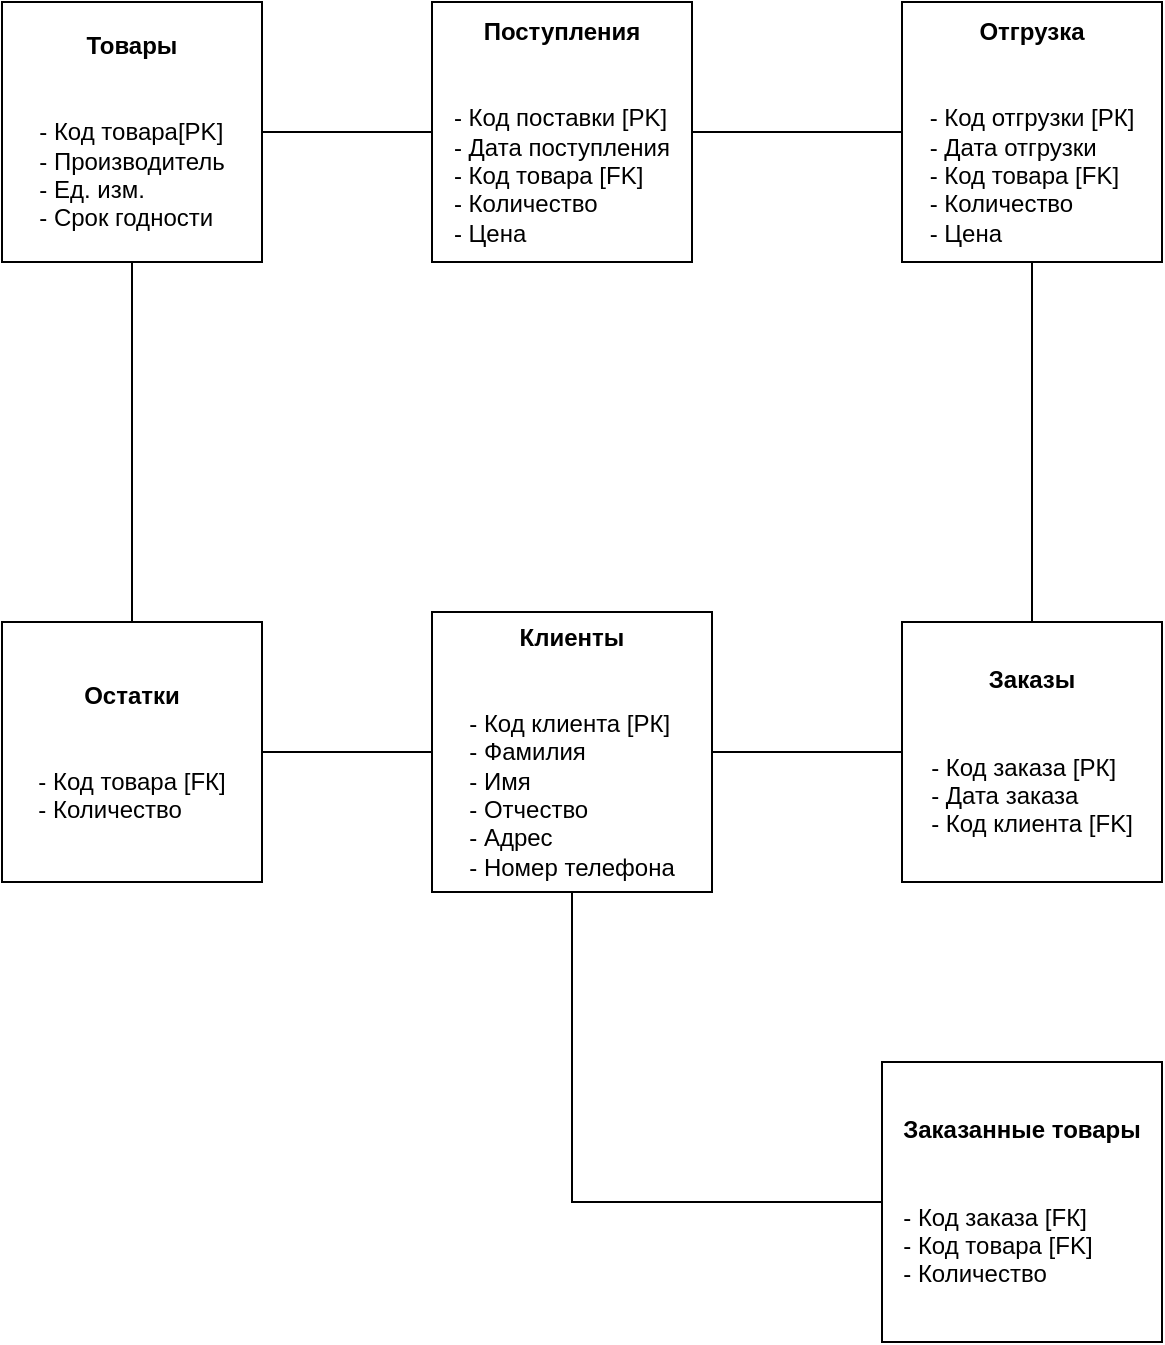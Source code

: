 <mxfile version="21.0.10" type="github">
  <diagram name="Страница 1" id="EsVzmipUeOq_I8Pfm2mz">
    <mxGraphModel dx="870" dy="1012" grid="1" gridSize="10" guides="1" tooltips="1" connect="1" arrows="1" fold="1" page="1" pageScale="1" pageWidth="827" pageHeight="1169" math="0" shadow="0">
      <root>
        <mxCell id="0" />
        <mxCell id="1" parent="0" />
        <mxCell id="vslmiOm4VrxvY7SdpUOw-21" value="" style="endArrow=none;html=1;rounded=0;entryX=0.5;entryY=0;entryDx=0;entryDy=0;edgeStyle=orthogonalEdgeStyle;exitX=0.5;exitY=1;exitDx=0;exitDy=0;" parent="1" source="vslmiOm4VrxvY7SdpUOw-47" target="vslmiOm4VrxvY7SdpUOw-51" edge="1">
          <mxGeometry width="50" height="50" relative="1" as="geometry">
            <mxPoint x="400" y="350" as="sourcePoint" />
            <mxPoint x="210" y="470" as="targetPoint" />
          </mxGeometry>
        </mxCell>
        <mxCell id="vslmiOm4VrxvY7SdpUOw-23" value="" style="endArrow=none;html=1;rounded=0;entryX=1;entryY=0.5;entryDx=0;entryDy=0;exitX=0;exitY=0.5;exitDx=0;exitDy=0;" parent="1" source="vslmiOm4VrxvY7SdpUOw-52" target="vslmiOm4VrxvY7SdpUOw-51" edge="1">
          <mxGeometry width="50" height="50" relative="1" as="geometry">
            <mxPoint x="350" y="490" as="sourcePoint" />
            <mxPoint x="260" y="490" as="targetPoint" />
          </mxGeometry>
        </mxCell>
        <mxCell id="vslmiOm4VrxvY7SdpUOw-25" value="" style="endArrow=none;html=1;rounded=0;exitX=0.5;exitY=0;exitDx=0;exitDy=0;entryX=0.5;entryY=1;entryDx=0;entryDy=0;" parent="1" source="vslmiOm4VrxvY7SdpUOw-50" target="vslmiOm4VrxvY7SdpUOw-48" edge="1">
          <mxGeometry relative="1" as="geometry">
            <mxPoint x="450" y="345" as="sourcePoint" />
            <mxPoint x="620" y="210.0" as="targetPoint" />
          </mxGeometry>
        </mxCell>
        <mxCell id="vslmiOm4VrxvY7SdpUOw-38" value="" style="endArrow=none;html=1;rounded=0;entryX=0;entryY=0.5;entryDx=0;entryDy=0;exitX=1;exitY=0.5;exitDx=0;exitDy=0;" parent="1" source="vslmiOm4VrxvY7SdpUOw-46" target="vslmiOm4VrxvY7SdpUOw-48" edge="1">
          <mxGeometry width="50" height="50" relative="1" as="geometry">
            <mxPoint x="260" y="190" as="sourcePoint" />
            <mxPoint x="570" y="190.0" as="targetPoint" />
          </mxGeometry>
        </mxCell>
        <mxCell id="vslmiOm4VrxvY7SdpUOw-46" value="&lt;b&gt;Поступления&lt;/b&gt;&lt;br&gt;&lt;div style=&quot;text-align: justify;&quot;&gt;&lt;span style=&quot;background-color: initial;&quot;&gt;&lt;br&gt;&lt;/span&gt;&lt;/div&gt;&lt;div style=&quot;text-align: justify;&quot;&gt;&lt;span style=&quot;background-color: initial;&quot;&gt;&lt;br&gt;&lt;/span&gt;&lt;/div&gt;&lt;div style=&quot;text-align: justify;&quot;&gt;&lt;span style=&quot;background-color: initial;&quot;&gt;- Код поставки [PK]&lt;/span&gt;&lt;/div&gt;&lt;div style=&quot;text-align: justify;&quot;&gt;&lt;span style=&quot;background-color: initial;&quot;&gt;- Дата поступления&lt;/span&gt;&lt;/div&gt;&lt;div style=&quot;text-align: justify;&quot;&gt;&lt;span style=&quot;background-color: initial;&quot;&gt;- Код товара [FK]&lt;/span&gt;&lt;/div&gt;&lt;div style=&quot;text-align: justify;&quot;&gt;&lt;span style=&quot;background-color: initial;&quot;&gt;- Количество&lt;/span&gt;&lt;/div&gt;&lt;div style=&quot;text-align: justify;&quot;&gt;&lt;span style=&quot;background-color: initial;&quot;&gt;- Цена&lt;/span&gt;&lt;/div&gt;" style="whiteSpace=wrap;html=1;aspect=fixed;" parent="1" vertex="1">
          <mxGeometry x="335" y="80" width="130" height="130" as="geometry" />
        </mxCell>
        <mxCell id="vslmiOm4VrxvY7SdpUOw-47" value="&lt;b&gt;Товары&lt;/b&gt;&lt;br&gt;&lt;div style=&quot;text-align: justify;&quot;&gt;&lt;span style=&quot;background-color: initial;&quot;&gt;&lt;br&gt;&lt;/span&gt;&lt;/div&gt;&lt;div style=&quot;text-align: justify;&quot;&gt;&lt;span style=&quot;background-color: initial;&quot;&gt;&lt;br&gt;&lt;/span&gt;&lt;/div&gt;&lt;div style=&quot;text-align: justify;&quot;&gt;&lt;span style=&quot;background-color: initial;&quot;&gt;- Код товара[PK]&lt;/span&gt;&lt;/div&gt;&lt;div style=&quot;text-align: justify;&quot;&gt;&lt;span style=&quot;background-color: initial;&quot;&gt;- Производитель&lt;/span&gt;&lt;/div&gt;&lt;div style=&quot;text-align: justify;&quot;&gt;&lt;span style=&quot;background-color: initial;&quot;&gt;- Ед. изм.&lt;/span&gt;&lt;/div&gt;&lt;div style=&quot;text-align: justify;&quot;&gt;&lt;span style=&quot;background-color: initial;&quot;&gt;- Срок годности&lt;/span&gt;&lt;/div&gt;" style="whiteSpace=wrap;html=1;aspect=fixed;" parent="1" vertex="1">
          <mxGeometry x="120" y="80" width="130" height="130" as="geometry" />
        </mxCell>
        <mxCell id="vslmiOm4VrxvY7SdpUOw-48" value="&lt;b&gt;Отгрузка&lt;/b&gt;&lt;br&gt;&lt;div style=&quot;text-align: justify;&quot;&gt;&lt;span style=&quot;background-color: initial;&quot;&gt;&lt;br&gt;&lt;/span&gt;&lt;/div&gt;&lt;div style=&quot;text-align: justify;&quot;&gt;&lt;span style=&quot;background-color: initial;&quot;&gt;&lt;br&gt;&lt;/span&gt;&lt;/div&gt;&lt;div style=&quot;text-align: justify;&quot;&gt;&lt;span style=&quot;background-color: initial;&quot;&gt;- Код отгрузки [РК]&lt;/span&gt;&lt;/div&gt;&lt;div style=&quot;text-align: justify;&quot;&gt;&lt;span style=&quot;background-color: initial;&quot;&gt;- Дата отгрузки&lt;/span&gt;&lt;/div&gt;&lt;div style=&quot;text-align: justify;&quot;&gt;&lt;span style=&quot;background-color: initial;&quot;&gt;- Код товара [FK]&lt;/span&gt;&lt;/div&gt;&lt;div style=&quot;text-align: justify;&quot;&gt;&lt;span style=&quot;background-color: initial;&quot;&gt;- Количество&lt;/span&gt;&lt;/div&gt;&lt;div style=&quot;text-align: justify;&quot;&gt;&lt;span style=&quot;background-color: initial;&quot;&gt;- Цена&lt;/span&gt;&lt;/div&gt;" style="whiteSpace=wrap;html=1;aspect=fixed;" parent="1" vertex="1">
          <mxGeometry x="570" y="80" width="130" height="130" as="geometry" />
        </mxCell>
        <mxCell id="vslmiOm4VrxvY7SdpUOw-49" value="" style="endArrow=none;html=1;rounded=0;entryX=0;entryY=0.5;entryDx=0;entryDy=0;exitX=1;exitY=0.5;exitDx=0;exitDy=0;" parent="1" source="vslmiOm4VrxvY7SdpUOw-47" target="vslmiOm4VrxvY7SdpUOw-46" edge="1">
          <mxGeometry width="50" height="50" relative="1" as="geometry">
            <mxPoint x="450" y="155" as="sourcePoint" />
            <mxPoint x="580" y="155" as="targetPoint" />
          </mxGeometry>
        </mxCell>
        <mxCell id="vslmiOm4VrxvY7SdpUOw-50" value="&lt;b&gt;Заказы&lt;/b&gt;&lt;br&gt;&lt;div style=&quot;text-align: justify;&quot;&gt;&lt;span style=&quot;background-color: initial;&quot;&gt;&lt;br&gt;&lt;/span&gt;&lt;/div&gt;&lt;div style=&quot;text-align: justify;&quot;&gt;&lt;span style=&quot;background-color: initial;&quot;&gt;&lt;br&gt;&lt;/span&gt;&lt;/div&gt;&lt;div style=&quot;text-align: justify;&quot;&gt;&lt;span style=&quot;background-color: initial;&quot;&gt;- Код заказа [РК]&lt;/span&gt;&lt;/div&gt;&lt;div style=&quot;text-align: justify;&quot;&gt;&lt;span style=&quot;background-color: initial;&quot;&gt;- Дата заказа&lt;/span&gt;&lt;/div&gt;&lt;div style=&quot;text-align: justify;&quot;&gt;&lt;span style=&quot;background-color: initial;&quot;&gt;- Код клиента [FK]&lt;/span&gt;&lt;/div&gt;" style="whiteSpace=wrap;html=1;aspect=fixed;" parent="1" vertex="1">
          <mxGeometry x="570" y="390" width="130" height="130" as="geometry" />
        </mxCell>
        <mxCell id="vslmiOm4VrxvY7SdpUOw-51" value="&lt;b&gt;Остатки&lt;/b&gt;&lt;br&gt;&lt;div style=&quot;text-align: justify;&quot;&gt;&lt;span style=&quot;background-color: initial;&quot;&gt;&lt;br&gt;&lt;/span&gt;&lt;/div&gt;&lt;div style=&quot;text-align: justify;&quot;&gt;&lt;span style=&quot;background-color: initial;&quot;&gt;&lt;br&gt;&lt;/span&gt;&lt;/div&gt;&lt;div style=&quot;text-align: justify;&quot;&gt;&lt;span style=&quot;background-color: initial;&quot;&gt;- Код товара [FК]&lt;/span&gt;&lt;/div&gt;&lt;div style=&quot;text-align: justify;&quot;&gt;&lt;span style=&quot;background-color: initial;&quot;&gt;- Количество&lt;/span&gt;&lt;/div&gt;" style="whiteSpace=wrap;html=1;aspect=fixed;" parent="1" vertex="1">
          <mxGeometry x="120" y="390" width="130" height="130" as="geometry" />
        </mxCell>
        <mxCell id="vslmiOm4VrxvY7SdpUOw-52" value="&lt;b&gt;Клиенты&lt;/b&gt;&lt;br&gt;&lt;div style=&quot;text-align: justify;&quot;&gt;&lt;span style=&quot;background-color: initial;&quot;&gt;&lt;br&gt;&lt;/span&gt;&lt;/div&gt;&lt;div style=&quot;text-align: justify;&quot;&gt;&lt;span style=&quot;background-color: initial;&quot;&gt;&lt;br&gt;&lt;/span&gt;&lt;/div&gt;&lt;div style=&quot;text-align: justify;&quot;&gt;&lt;span style=&quot;background-color: initial;&quot;&gt;- Код клиента [РК]&lt;/span&gt;&lt;/div&gt;&lt;div style=&quot;text-align: justify;&quot;&gt;&lt;span style=&quot;background-color: initial;&quot;&gt;- Фамилия&amp;nbsp;&lt;/span&gt;&lt;/div&gt;&lt;div style=&quot;text-align: justify;&quot;&gt;&lt;span style=&quot;background-color: initial;&quot;&gt;- Имя&lt;/span&gt;&lt;/div&gt;&lt;div style=&quot;text-align: justify;&quot;&gt;&lt;span style=&quot;background-color: initial;&quot;&gt;- Отчество&lt;/span&gt;&lt;/div&gt;&lt;div style=&quot;text-align: justify;&quot;&gt;&lt;span style=&quot;background-color: initial;&quot;&gt;- Адрес&lt;/span&gt;&lt;/div&gt;&lt;div style=&quot;text-align: justify;&quot;&gt;- Номер телефона&lt;/div&gt;" style="whiteSpace=wrap;html=1;aspect=fixed;" parent="1" vertex="1">
          <mxGeometry x="335" y="385" width="140" height="140" as="geometry" />
        </mxCell>
        <mxCell id="vslmiOm4VrxvY7SdpUOw-54" value="" style="endArrow=none;html=1;rounded=0;entryX=1;entryY=0.5;entryDx=0;entryDy=0;exitX=0;exitY=0.5;exitDx=0;exitDy=0;" parent="1" source="vslmiOm4VrxvY7SdpUOw-50" target="vslmiOm4VrxvY7SdpUOw-52" edge="1">
          <mxGeometry width="50" height="50" relative="1" as="geometry">
            <mxPoint x="345" y="465" as="sourcePoint" />
            <mxPoint x="260" y="465" as="targetPoint" />
          </mxGeometry>
        </mxCell>
        <mxCell id="vslmiOm4VrxvY7SdpUOw-55" value="&lt;b&gt;Заказанные товары&lt;/b&gt;&lt;br&gt;&lt;div style=&quot;text-align: justify;&quot;&gt;&lt;span style=&quot;background-color: initial;&quot;&gt;&lt;br&gt;&lt;/span&gt;&lt;/div&gt;&lt;div style=&quot;text-align: justify;&quot;&gt;&lt;span style=&quot;background-color: initial;&quot;&gt;&lt;br&gt;&lt;/span&gt;&lt;/div&gt;&lt;div style=&quot;text-align: justify;&quot;&gt;&lt;span style=&quot;background-color: initial;&quot;&gt;- Код заказа [FК]&lt;/span&gt;&lt;/div&gt;&lt;div style=&quot;text-align: justify;&quot;&gt;&lt;span style=&quot;background-color: initial;&quot;&gt;- Код товара [FK]&lt;br&gt;&lt;/span&gt;&lt;/div&gt;&lt;div style=&quot;text-align: justify;&quot;&gt;&lt;span style=&quot;background-color: initial;&quot;&gt;- Количество&lt;/span&gt;&lt;/div&gt;" style="whiteSpace=wrap;html=1;aspect=fixed;" parent="1" vertex="1">
          <mxGeometry x="560" y="610" width="140" height="140" as="geometry" />
        </mxCell>
        <mxCell id="vslmiOm4VrxvY7SdpUOw-56" value="" style="endArrow=none;html=1;rounded=0;entryX=0.5;entryY=1;entryDx=0;entryDy=0;exitX=0;exitY=0.5;exitDx=0;exitDy=0;edgeStyle=orthogonalEdgeStyle;" parent="1" source="vslmiOm4VrxvY7SdpUOw-55" target="vslmiOm4VrxvY7SdpUOw-52" edge="1">
          <mxGeometry width="50" height="50" relative="1" as="geometry">
            <mxPoint x="345" y="465" as="sourcePoint" />
            <mxPoint x="260" y="465" as="targetPoint" />
          </mxGeometry>
        </mxCell>
      </root>
    </mxGraphModel>
  </diagram>
</mxfile>
